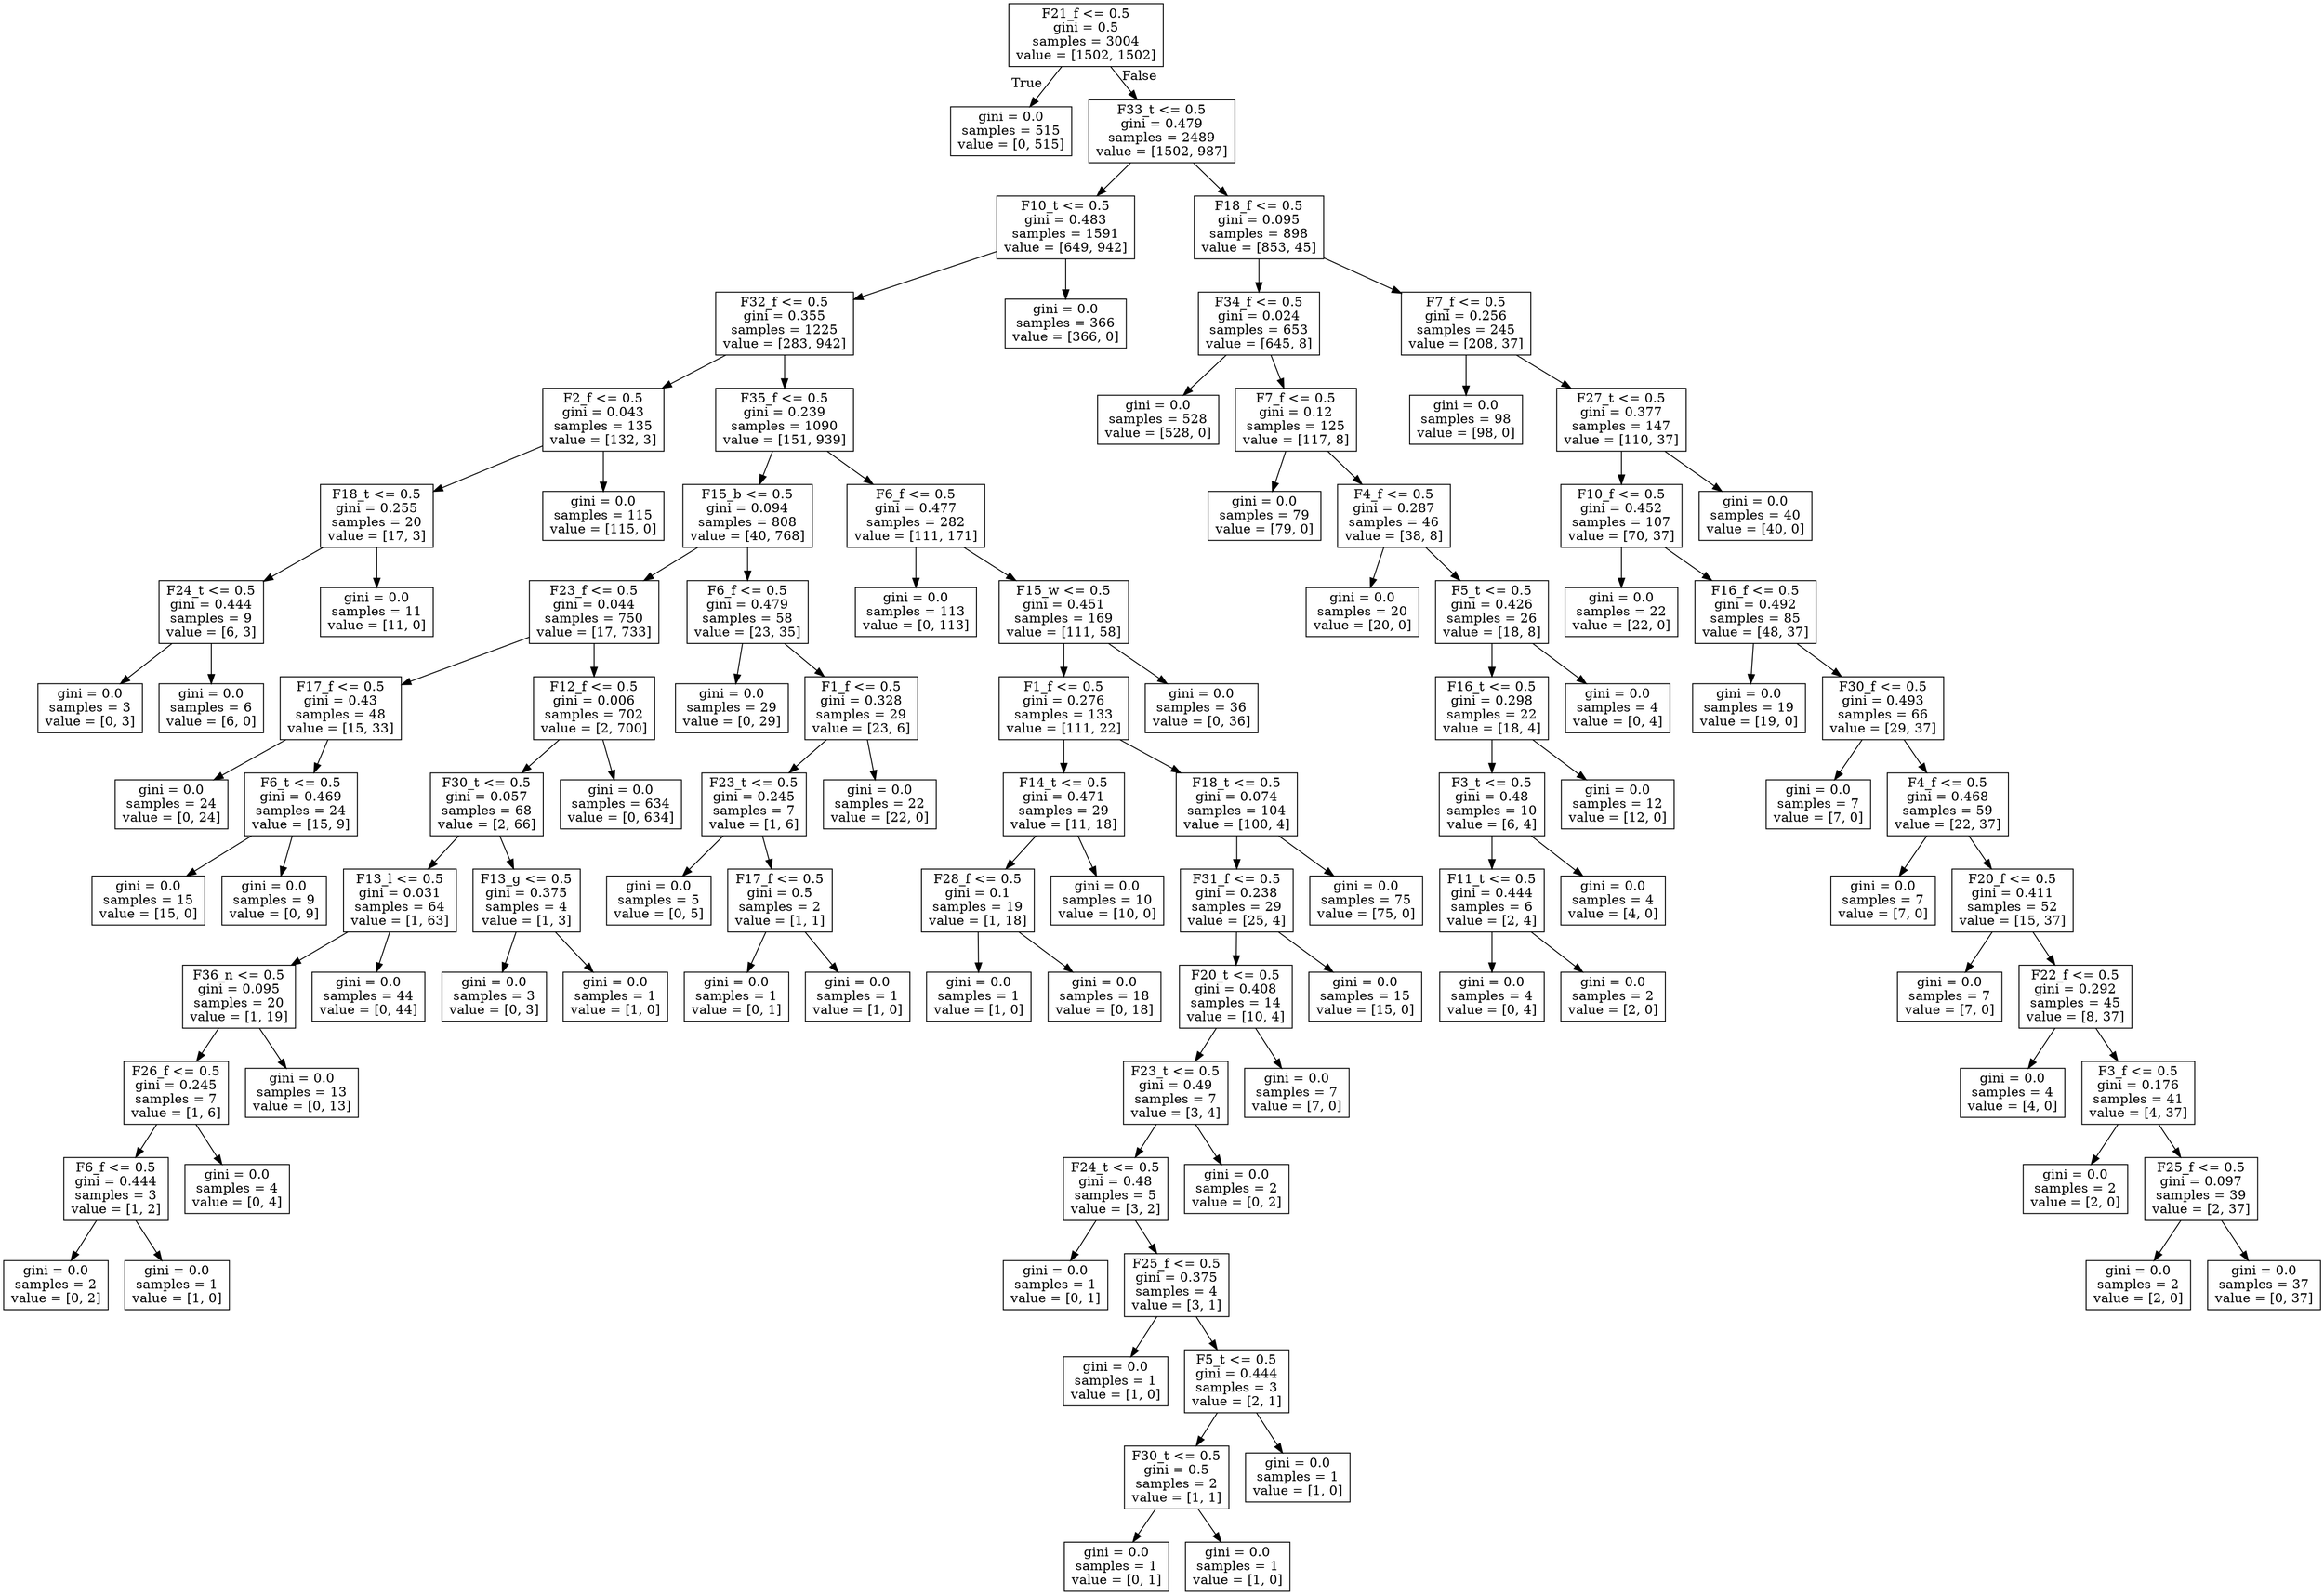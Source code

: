 digraph Tree {
node [shape=box] ;
0 [label="F21_f <= 0.5\ngini = 0.5\nsamples = 3004\nvalue = [1502, 1502]"] ;
1 [label="gini = 0.0\nsamples = 515\nvalue = [0, 515]"] ;
0 -> 1 [labeldistance=2.5, labelangle=45, headlabel="True"] ;
2 [label="F33_t <= 0.5\ngini = 0.479\nsamples = 2489\nvalue = [1502, 987]"] ;
0 -> 2 [labeldistance=2.5, labelangle=-45, headlabel="False"] ;
3 [label="F10_t <= 0.5\ngini = 0.483\nsamples = 1591\nvalue = [649, 942]"] ;
2 -> 3 ;
4 [label="F32_f <= 0.5\ngini = 0.355\nsamples = 1225\nvalue = [283, 942]"] ;
3 -> 4 ;
5 [label="F2_f <= 0.5\ngini = 0.043\nsamples = 135\nvalue = [132, 3]"] ;
4 -> 5 ;
6 [label="F18_t <= 0.5\ngini = 0.255\nsamples = 20\nvalue = [17, 3]"] ;
5 -> 6 ;
7 [label="F24_t <= 0.5\ngini = 0.444\nsamples = 9\nvalue = [6, 3]"] ;
6 -> 7 ;
8 [label="gini = 0.0\nsamples = 3\nvalue = [0, 3]"] ;
7 -> 8 ;
9 [label="gini = 0.0\nsamples = 6\nvalue = [6, 0]"] ;
7 -> 9 ;
10 [label="gini = 0.0\nsamples = 11\nvalue = [11, 0]"] ;
6 -> 10 ;
11 [label="gini = 0.0\nsamples = 115\nvalue = [115, 0]"] ;
5 -> 11 ;
12 [label="F35_f <= 0.5\ngini = 0.239\nsamples = 1090\nvalue = [151, 939]"] ;
4 -> 12 ;
13 [label="F15_b <= 0.5\ngini = 0.094\nsamples = 808\nvalue = [40, 768]"] ;
12 -> 13 ;
14 [label="F23_f <= 0.5\ngini = 0.044\nsamples = 750\nvalue = [17, 733]"] ;
13 -> 14 ;
15 [label="F17_f <= 0.5\ngini = 0.43\nsamples = 48\nvalue = [15, 33]"] ;
14 -> 15 ;
16 [label="gini = 0.0\nsamples = 24\nvalue = [0, 24]"] ;
15 -> 16 ;
17 [label="F6_t <= 0.5\ngini = 0.469\nsamples = 24\nvalue = [15, 9]"] ;
15 -> 17 ;
18 [label="gini = 0.0\nsamples = 15\nvalue = [15, 0]"] ;
17 -> 18 ;
19 [label="gini = 0.0\nsamples = 9\nvalue = [0, 9]"] ;
17 -> 19 ;
20 [label="F12_f <= 0.5\ngini = 0.006\nsamples = 702\nvalue = [2, 700]"] ;
14 -> 20 ;
21 [label="F30_t <= 0.5\ngini = 0.057\nsamples = 68\nvalue = [2, 66]"] ;
20 -> 21 ;
22 [label="F13_l <= 0.5\ngini = 0.031\nsamples = 64\nvalue = [1, 63]"] ;
21 -> 22 ;
23 [label="F36_n <= 0.5\ngini = 0.095\nsamples = 20\nvalue = [1, 19]"] ;
22 -> 23 ;
24 [label="F26_f <= 0.5\ngini = 0.245\nsamples = 7\nvalue = [1, 6]"] ;
23 -> 24 ;
25 [label="F6_f <= 0.5\ngini = 0.444\nsamples = 3\nvalue = [1, 2]"] ;
24 -> 25 ;
26 [label="gini = 0.0\nsamples = 2\nvalue = [0, 2]"] ;
25 -> 26 ;
27 [label="gini = 0.0\nsamples = 1\nvalue = [1, 0]"] ;
25 -> 27 ;
28 [label="gini = 0.0\nsamples = 4\nvalue = [0, 4]"] ;
24 -> 28 ;
29 [label="gini = 0.0\nsamples = 13\nvalue = [0, 13]"] ;
23 -> 29 ;
30 [label="gini = 0.0\nsamples = 44\nvalue = [0, 44]"] ;
22 -> 30 ;
31 [label="F13_g <= 0.5\ngini = 0.375\nsamples = 4\nvalue = [1, 3]"] ;
21 -> 31 ;
32 [label="gini = 0.0\nsamples = 3\nvalue = [0, 3]"] ;
31 -> 32 ;
33 [label="gini = 0.0\nsamples = 1\nvalue = [1, 0]"] ;
31 -> 33 ;
34 [label="gini = 0.0\nsamples = 634\nvalue = [0, 634]"] ;
20 -> 34 ;
35 [label="F6_f <= 0.5\ngini = 0.479\nsamples = 58\nvalue = [23, 35]"] ;
13 -> 35 ;
36 [label="gini = 0.0\nsamples = 29\nvalue = [0, 29]"] ;
35 -> 36 ;
37 [label="F1_f <= 0.5\ngini = 0.328\nsamples = 29\nvalue = [23, 6]"] ;
35 -> 37 ;
38 [label="F23_t <= 0.5\ngini = 0.245\nsamples = 7\nvalue = [1, 6]"] ;
37 -> 38 ;
39 [label="gini = 0.0\nsamples = 5\nvalue = [0, 5]"] ;
38 -> 39 ;
40 [label="F17_f <= 0.5\ngini = 0.5\nsamples = 2\nvalue = [1, 1]"] ;
38 -> 40 ;
41 [label="gini = 0.0\nsamples = 1\nvalue = [0, 1]"] ;
40 -> 41 ;
42 [label="gini = 0.0\nsamples = 1\nvalue = [1, 0]"] ;
40 -> 42 ;
43 [label="gini = 0.0\nsamples = 22\nvalue = [22, 0]"] ;
37 -> 43 ;
44 [label="F6_f <= 0.5\ngini = 0.477\nsamples = 282\nvalue = [111, 171]"] ;
12 -> 44 ;
45 [label="gini = 0.0\nsamples = 113\nvalue = [0, 113]"] ;
44 -> 45 ;
46 [label="F15_w <= 0.5\ngini = 0.451\nsamples = 169\nvalue = [111, 58]"] ;
44 -> 46 ;
47 [label="F1_f <= 0.5\ngini = 0.276\nsamples = 133\nvalue = [111, 22]"] ;
46 -> 47 ;
48 [label="F14_t <= 0.5\ngini = 0.471\nsamples = 29\nvalue = [11, 18]"] ;
47 -> 48 ;
49 [label="F28_f <= 0.5\ngini = 0.1\nsamples = 19\nvalue = [1, 18]"] ;
48 -> 49 ;
50 [label="gini = 0.0\nsamples = 1\nvalue = [1, 0]"] ;
49 -> 50 ;
51 [label="gini = 0.0\nsamples = 18\nvalue = [0, 18]"] ;
49 -> 51 ;
52 [label="gini = 0.0\nsamples = 10\nvalue = [10, 0]"] ;
48 -> 52 ;
53 [label="F18_t <= 0.5\ngini = 0.074\nsamples = 104\nvalue = [100, 4]"] ;
47 -> 53 ;
54 [label="F31_f <= 0.5\ngini = 0.238\nsamples = 29\nvalue = [25, 4]"] ;
53 -> 54 ;
55 [label="F20_t <= 0.5\ngini = 0.408\nsamples = 14\nvalue = [10, 4]"] ;
54 -> 55 ;
56 [label="F23_t <= 0.5\ngini = 0.49\nsamples = 7\nvalue = [3, 4]"] ;
55 -> 56 ;
57 [label="F24_t <= 0.5\ngini = 0.48\nsamples = 5\nvalue = [3, 2]"] ;
56 -> 57 ;
58 [label="gini = 0.0\nsamples = 1\nvalue = [0, 1]"] ;
57 -> 58 ;
59 [label="F25_f <= 0.5\ngini = 0.375\nsamples = 4\nvalue = [3, 1]"] ;
57 -> 59 ;
60 [label="gini = 0.0\nsamples = 1\nvalue = [1, 0]"] ;
59 -> 60 ;
61 [label="F5_t <= 0.5\ngini = 0.444\nsamples = 3\nvalue = [2, 1]"] ;
59 -> 61 ;
62 [label="F30_t <= 0.5\ngini = 0.5\nsamples = 2\nvalue = [1, 1]"] ;
61 -> 62 ;
63 [label="gini = 0.0\nsamples = 1\nvalue = [0, 1]"] ;
62 -> 63 ;
64 [label="gini = 0.0\nsamples = 1\nvalue = [1, 0]"] ;
62 -> 64 ;
65 [label="gini = 0.0\nsamples = 1\nvalue = [1, 0]"] ;
61 -> 65 ;
66 [label="gini = 0.0\nsamples = 2\nvalue = [0, 2]"] ;
56 -> 66 ;
67 [label="gini = 0.0\nsamples = 7\nvalue = [7, 0]"] ;
55 -> 67 ;
68 [label="gini = 0.0\nsamples = 15\nvalue = [15, 0]"] ;
54 -> 68 ;
69 [label="gini = 0.0\nsamples = 75\nvalue = [75, 0]"] ;
53 -> 69 ;
70 [label="gini = 0.0\nsamples = 36\nvalue = [0, 36]"] ;
46 -> 70 ;
71 [label="gini = 0.0\nsamples = 366\nvalue = [366, 0]"] ;
3 -> 71 ;
72 [label="F18_f <= 0.5\ngini = 0.095\nsamples = 898\nvalue = [853, 45]"] ;
2 -> 72 ;
73 [label="F34_f <= 0.5\ngini = 0.024\nsamples = 653\nvalue = [645, 8]"] ;
72 -> 73 ;
74 [label="gini = 0.0\nsamples = 528\nvalue = [528, 0]"] ;
73 -> 74 ;
75 [label="F7_f <= 0.5\ngini = 0.12\nsamples = 125\nvalue = [117, 8]"] ;
73 -> 75 ;
76 [label="gini = 0.0\nsamples = 79\nvalue = [79, 0]"] ;
75 -> 76 ;
77 [label="F4_f <= 0.5\ngini = 0.287\nsamples = 46\nvalue = [38, 8]"] ;
75 -> 77 ;
78 [label="gini = 0.0\nsamples = 20\nvalue = [20, 0]"] ;
77 -> 78 ;
79 [label="F5_t <= 0.5\ngini = 0.426\nsamples = 26\nvalue = [18, 8]"] ;
77 -> 79 ;
80 [label="F16_t <= 0.5\ngini = 0.298\nsamples = 22\nvalue = [18, 4]"] ;
79 -> 80 ;
81 [label="F3_t <= 0.5\ngini = 0.48\nsamples = 10\nvalue = [6, 4]"] ;
80 -> 81 ;
82 [label="F11_t <= 0.5\ngini = 0.444\nsamples = 6\nvalue = [2, 4]"] ;
81 -> 82 ;
83 [label="gini = 0.0\nsamples = 4\nvalue = [0, 4]"] ;
82 -> 83 ;
84 [label="gini = 0.0\nsamples = 2\nvalue = [2, 0]"] ;
82 -> 84 ;
85 [label="gini = 0.0\nsamples = 4\nvalue = [4, 0]"] ;
81 -> 85 ;
86 [label="gini = 0.0\nsamples = 12\nvalue = [12, 0]"] ;
80 -> 86 ;
87 [label="gini = 0.0\nsamples = 4\nvalue = [0, 4]"] ;
79 -> 87 ;
88 [label="F7_f <= 0.5\ngini = 0.256\nsamples = 245\nvalue = [208, 37]"] ;
72 -> 88 ;
89 [label="gini = 0.0\nsamples = 98\nvalue = [98, 0]"] ;
88 -> 89 ;
90 [label="F27_t <= 0.5\ngini = 0.377\nsamples = 147\nvalue = [110, 37]"] ;
88 -> 90 ;
91 [label="F10_f <= 0.5\ngini = 0.452\nsamples = 107\nvalue = [70, 37]"] ;
90 -> 91 ;
92 [label="gini = 0.0\nsamples = 22\nvalue = [22, 0]"] ;
91 -> 92 ;
93 [label="F16_f <= 0.5\ngini = 0.492\nsamples = 85\nvalue = [48, 37]"] ;
91 -> 93 ;
94 [label="gini = 0.0\nsamples = 19\nvalue = [19, 0]"] ;
93 -> 94 ;
95 [label="F30_f <= 0.5\ngini = 0.493\nsamples = 66\nvalue = [29, 37]"] ;
93 -> 95 ;
96 [label="gini = 0.0\nsamples = 7\nvalue = [7, 0]"] ;
95 -> 96 ;
97 [label="F4_f <= 0.5\ngini = 0.468\nsamples = 59\nvalue = [22, 37]"] ;
95 -> 97 ;
98 [label="gini = 0.0\nsamples = 7\nvalue = [7, 0]"] ;
97 -> 98 ;
99 [label="F20_f <= 0.5\ngini = 0.411\nsamples = 52\nvalue = [15, 37]"] ;
97 -> 99 ;
100 [label="gini = 0.0\nsamples = 7\nvalue = [7, 0]"] ;
99 -> 100 ;
101 [label="F22_f <= 0.5\ngini = 0.292\nsamples = 45\nvalue = [8, 37]"] ;
99 -> 101 ;
102 [label="gini = 0.0\nsamples = 4\nvalue = [4, 0]"] ;
101 -> 102 ;
103 [label="F3_f <= 0.5\ngini = 0.176\nsamples = 41\nvalue = [4, 37]"] ;
101 -> 103 ;
104 [label="gini = 0.0\nsamples = 2\nvalue = [2, 0]"] ;
103 -> 104 ;
105 [label="F25_f <= 0.5\ngini = 0.097\nsamples = 39\nvalue = [2, 37]"] ;
103 -> 105 ;
106 [label="gini = 0.0\nsamples = 2\nvalue = [2, 0]"] ;
105 -> 106 ;
107 [label="gini = 0.0\nsamples = 37\nvalue = [0, 37]"] ;
105 -> 107 ;
108 [label="gini = 0.0\nsamples = 40\nvalue = [40, 0]"] ;
90 -> 108 ;
}